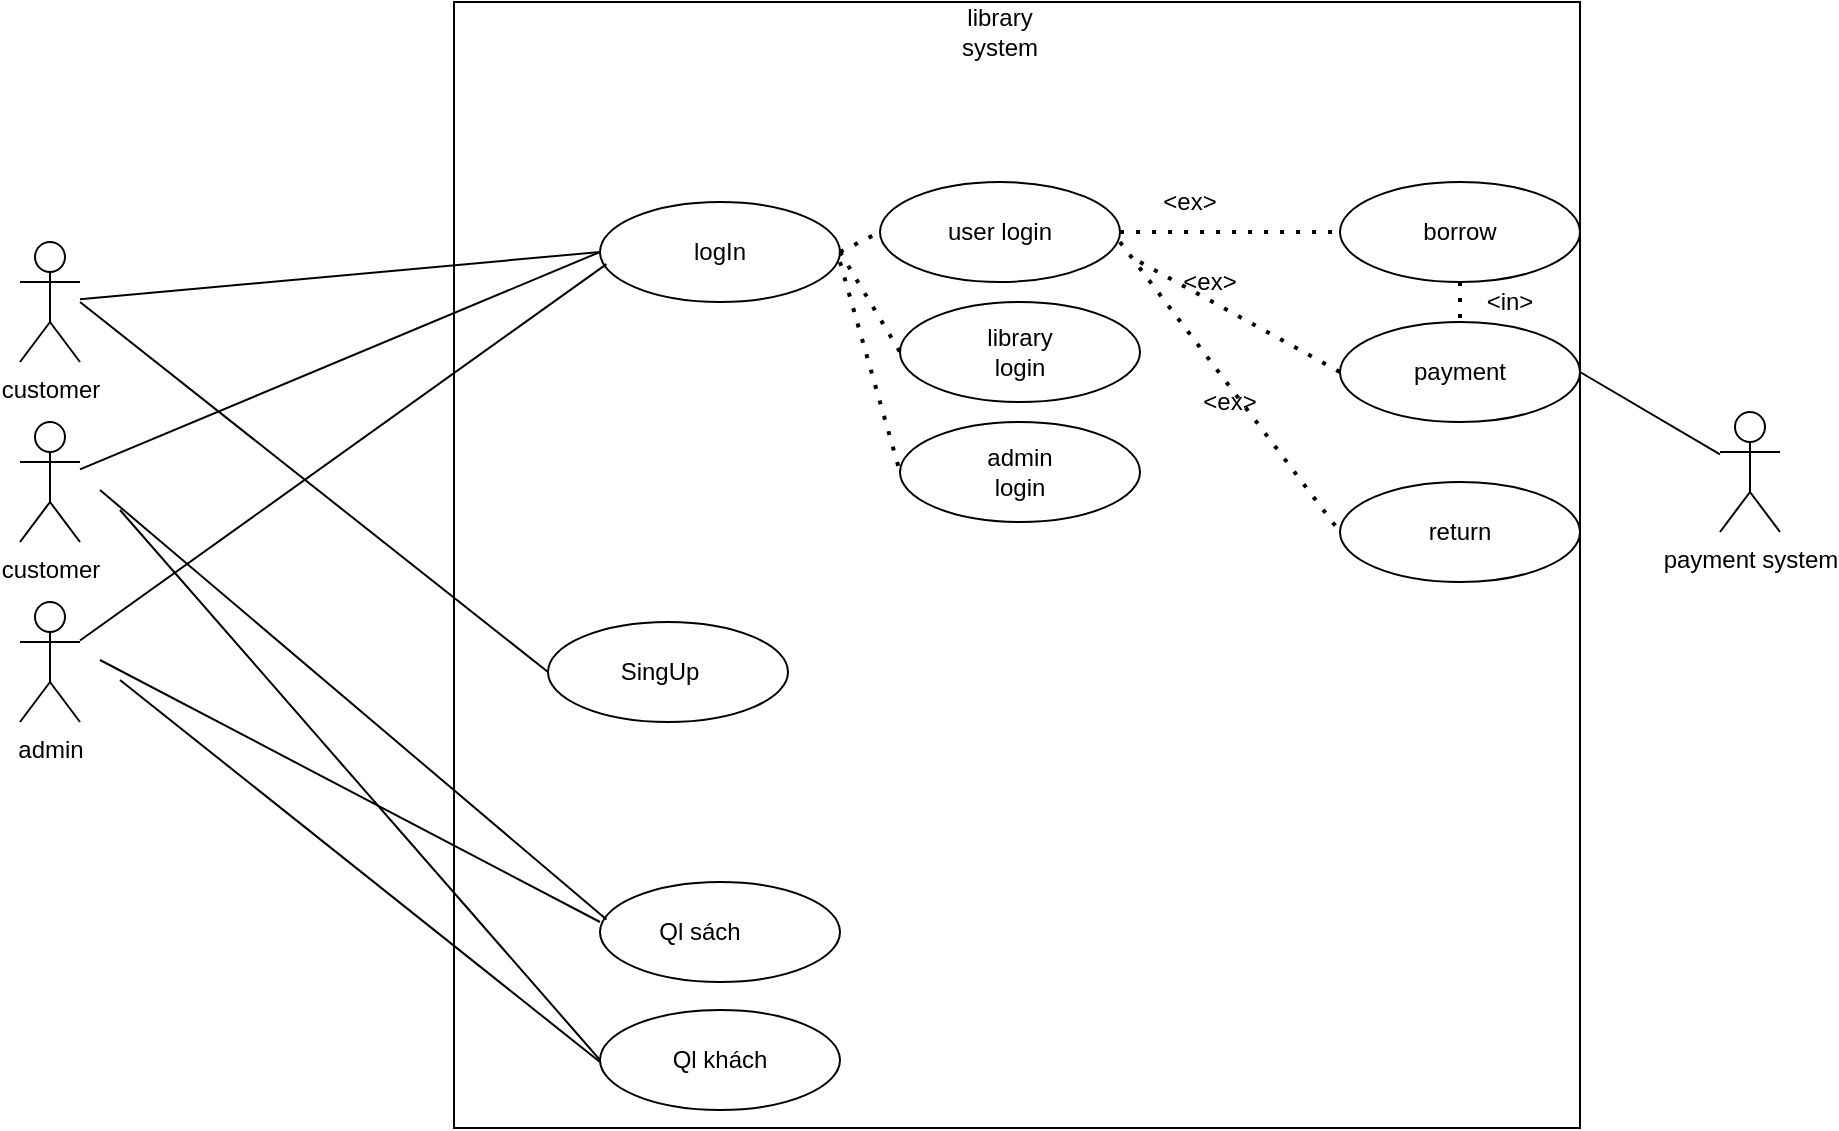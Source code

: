 <mxfile version="28.2.8">
  <diagram name="Trang-1" id="1YNEwIqxPZC8z1Oe_gAj">
    <mxGraphModel dx="1042" dy="658" grid="1" gridSize="10" guides="1" tooltips="1" connect="1" arrows="1" fold="1" page="1" pageScale="1" pageWidth="827" pageHeight="1169" math="0" shadow="0">
      <root>
        <mxCell id="0" />
        <mxCell id="1" parent="0" />
        <mxCell id="6zh7Bu0ZLJJWDLKkboeI-1" value="" style="whiteSpace=wrap;html=1;aspect=fixed;" parent="1" vertex="1">
          <mxGeometry x="527" y="300" width="563" height="563" as="geometry" />
        </mxCell>
        <mxCell id="6zh7Bu0ZLJJWDLKkboeI-14" value="library system" style="text;html=1;align=center;verticalAlign=middle;whiteSpace=wrap;rounded=0;" parent="1" vertex="1">
          <mxGeometry x="770" y="300" width="60" height="30" as="geometry" />
        </mxCell>
        <mxCell id="6zh7Bu0ZLJJWDLKkboeI-15" value="customer&lt;div&gt;&lt;br&gt;&lt;/div&gt;" style="shape=umlActor;verticalLabelPosition=bottom;verticalAlign=top;html=1;outlineConnect=0;" parent="1" vertex="1">
          <mxGeometry x="310" y="420" width="30" height="60" as="geometry" />
        </mxCell>
        <mxCell id="6zh7Bu0ZLJJWDLKkboeI-16" value="customer&lt;div&gt;&lt;br&gt;&lt;/div&gt;" style="shape=umlActor;verticalLabelPosition=bottom;verticalAlign=top;html=1;outlineConnect=0;" parent="1" vertex="1">
          <mxGeometry x="310" y="510" width="30" height="60" as="geometry" />
        </mxCell>
        <mxCell id="6zh7Bu0ZLJJWDLKkboeI-17" value="admin&lt;br&gt;&lt;div&gt;&lt;br&gt;&lt;/div&gt;" style="shape=umlActor;verticalLabelPosition=bottom;verticalAlign=top;html=1;outlineConnect=0;" parent="1" vertex="1">
          <mxGeometry x="310" y="600" width="30" height="60" as="geometry" />
        </mxCell>
        <mxCell id="6zh7Bu0ZLJJWDLKkboeI-21" value="payment system" style="shape=umlActor;verticalLabelPosition=bottom;verticalAlign=top;html=1;outlineConnect=0;" parent="1" vertex="1">
          <mxGeometry x="1160" y="505" width="30" height="60" as="geometry" />
        </mxCell>
        <mxCell id="6zh7Bu0ZLJJWDLKkboeI-22" value="" style="ellipse;whiteSpace=wrap;html=1;" parent="1" vertex="1">
          <mxGeometry x="600" y="400" width="120" height="50" as="geometry" />
        </mxCell>
        <mxCell id="6zh7Bu0ZLJJWDLKkboeI-23" value="" style="ellipse;whiteSpace=wrap;html=1;" parent="1" vertex="1">
          <mxGeometry x="574" y="610" width="120" height="50" as="geometry" />
        </mxCell>
        <mxCell id="6zh7Bu0ZLJJWDLKkboeI-24" value="logIn" style="text;html=1;align=center;verticalAlign=middle;whiteSpace=wrap;rounded=0;" parent="1" vertex="1">
          <mxGeometry x="630" y="410" width="60" height="30" as="geometry" />
        </mxCell>
        <mxCell id="6zh7Bu0ZLJJWDLKkboeI-25" value="SingUp" style="text;html=1;align=center;verticalAlign=middle;whiteSpace=wrap;rounded=0;" parent="1" vertex="1">
          <mxGeometry x="600" y="620" width="60" height="30" as="geometry" />
        </mxCell>
        <mxCell id="6zh7Bu0ZLJJWDLKkboeI-26" value="" style="ellipse;whiteSpace=wrap;html=1;" parent="1" vertex="1">
          <mxGeometry x="970" y="390" width="120" height="50" as="geometry" />
        </mxCell>
        <mxCell id="6zh7Bu0ZLJJWDLKkboeI-27" value="" style="ellipse;whiteSpace=wrap;html=1;" parent="1" vertex="1">
          <mxGeometry x="970" y="540" width="120" height="50" as="geometry" />
        </mxCell>
        <mxCell id="6zh7Bu0ZLJJWDLKkboeI-28" value="" style="ellipse;whiteSpace=wrap;html=1;" parent="1" vertex="1">
          <mxGeometry x="970" y="460" width="120" height="50" as="geometry" />
        </mxCell>
        <mxCell id="6zh7Bu0ZLJJWDLKkboeI-29" value="borrow" style="text;html=1;align=center;verticalAlign=middle;whiteSpace=wrap;rounded=0;" parent="1" vertex="1">
          <mxGeometry x="1000" y="400" width="60" height="30" as="geometry" />
        </mxCell>
        <mxCell id="6zh7Bu0ZLJJWDLKkboeI-30" value="return" style="text;html=1;align=center;verticalAlign=middle;whiteSpace=wrap;rounded=0;" parent="1" vertex="1">
          <mxGeometry x="1000" y="550" width="60" height="30" as="geometry" />
        </mxCell>
        <mxCell id="6zh7Bu0ZLJJWDLKkboeI-31" value="payment" style="text;html=1;align=center;verticalAlign=middle;whiteSpace=wrap;rounded=0;" parent="1" vertex="1">
          <mxGeometry x="1000" y="470" width="60" height="30" as="geometry" />
        </mxCell>
        <mxCell id="6zh7Bu0ZLJJWDLKkboeI-32" value="" style="ellipse;whiteSpace=wrap;html=1;" parent="1" vertex="1">
          <mxGeometry x="740" y="390" width="120" height="50" as="geometry" />
        </mxCell>
        <mxCell id="6zh7Bu0ZLJJWDLKkboeI-33" value="" style="ellipse;whiteSpace=wrap;html=1;" parent="1" vertex="1">
          <mxGeometry x="750" y="450" width="120" height="50" as="geometry" />
        </mxCell>
        <mxCell id="6zh7Bu0ZLJJWDLKkboeI-34" value="" style="ellipse;whiteSpace=wrap;html=1;" parent="1" vertex="1">
          <mxGeometry x="750" y="510" width="120" height="50" as="geometry" />
        </mxCell>
        <mxCell id="6zh7Bu0ZLJJWDLKkboeI-35" value="user login" style="text;html=1;align=center;verticalAlign=middle;whiteSpace=wrap;rounded=0;" parent="1" vertex="1">
          <mxGeometry x="770" y="400" width="60" height="30" as="geometry" />
        </mxCell>
        <mxCell id="6zh7Bu0ZLJJWDLKkboeI-36" value="library login" style="text;html=1;align=center;verticalAlign=middle;whiteSpace=wrap;rounded=0;" parent="1" vertex="1">
          <mxGeometry x="780" y="460" width="60" height="30" as="geometry" />
        </mxCell>
        <mxCell id="6zh7Bu0ZLJJWDLKkboeI-37" value="admin login" style="text;html=1;align=center;verticalAlign=middle;whiteSpace=wrap;rounded=0;" parent="1" vertex="1">
          <mxGeometry x="780" y="520" width="60" height="30" as="geometry" />
        </mxCell>
        <mxCell id="6zh7Bu0ZLJJWDLKkboeI-38" value="" style="endArrow=none;html=1;rounded=0;entryX=0;entryY=0.5;entryDx=0;entryDy=0;" parent="1" source="6zh7Bu0ZLJJWDLKkboeI-15" target="6zh7Bu0ZLJJWDLKkboeI-22" edge="1">
          <mxGeometry width="50" height="50" relative="1" as="geometry">
            <mxPoint x="630" y="570" as="sourcePoint" />
            <mxPoint x="680" y="520" as="targetPoint" />
          </mxGeometry>
        </mxCell>
        <mxCell id="6zh7Bu0ZLJJWDLKkboeI-39" value="" style="endArrow=none;html=1;rounded=0;entryX=0;entryY=0.5;entryDx=0;entryDy=0;" parent="1" target="6zh7Bu0ZLJJWDLKkboeI-23" edge="1">
          <mxGeometry width="50" height="50" relative="1" as="geometry">
            <mxPoint x="340" y="450" as="sourcePoint" />
            <mxPoint x="610" y="435" as="targetPoint" />
          </mxGeometry>
        </mxCell>
        <mxCell id="6zh7Bu0ZLJJWDLKkboeI-43" value="" style="endArrow=none;html=1;rounded=0;entryX=0;entryY=0.5;entryDx=0;entryDy=0;" parent="1" source="6zh7Bu0ZLJJWDLKkboeI-16" target="6zh7Bu0ZLJJWDLKkboeI-22" edge="1">
          <mxGeometry width="50" height="50" relative="1" as="geometry">
            <mxPoint x="630" y="570" as="sourcePoint" />
            <mxPoint x="680" y="520" as="targetPoint" />
          </mxGeometry>
        </mxCell>
        <mxCell id="6zh7Bu0ZLJJWDLKkboeI-44" value="" style="ellipse;whiteSpace=wrap;html=1;" parent="1" vertex="1">
          <mxGeometry x="600" y="740" width="120" height="50" as="geometry" />
        </mxCell>
        <mxCell id="6zh7Bu0ZLJJWDLKkboeI-45" value="" style="ellipse;whiteSpace=wrap;html=1;" parent="1" vertex="1">
          <mxGeometry x="600" y="804" width="120" height="50" as="geometry" />
        </mxCell>
        <mxCell id="6zh7Bu0ZLJJWDLKkboeI-46" value="Ql sách" style="text;html=1;align=center;verticalAlign=middle;whiteSpace=wrap;rounded=0;" parent="1" vertex="1">
          <mxGeometry x="620" y="750" width="60" height="30" as="geometry" />
        </mxCell>
        <mxCell id="6zh7Bu0ZLJJWDLKkboeI-47" value="Ql khách" style="text;html=1;align=center;verticalAlign=middle;whiteSpace=wrap;rounded=0;" parent="1" vertex="1">
          <mxGeometry x="630" y="814" width="60" height="30" as="geometry" />
        </mxCell>
        <mxCell id="6zh7Bu0ZLJJWDLKkboeI-48" value="" style="endArrow=none;html=1;rounded=0;entryX=0.027;entryY=0.375;entryDx=0;entryDy=0;entryPerimeter=0;" parent="1" target="6zh7Bu0ZLJJWDLKkboeI-44" edge="1">
          <mxGeometry width="50" height="50" relative="1" as="geometry">
            <mxPoint x="350" y="544" as="sourcePoint" />
            <mxPoint x="610" y="435" as="targetPoint" />
          </mxGeometry>
        </mxCell>
        <mxCell id="6zh7Bu0ZLJJWDLKkboeI-49" value="" style="endArrow=none;html=1;rounded=0;entryX=0;entryY=0.5;entryDx=0;entryDy=0;" parent="1" target="6zh7Bu0ZLJJWDLKkboeI-45" edge="1">
          <mxGeometry width="50" height="50" relative="1" as="geometry">
            <mxPoint x="360" y="554" as="sourcePoint" />
            <mxPoint x="613" y="769" as="targetPoint" />
          </mxGeometry>
        </mxCell>
        <mxCell id="6zh7Bu0ZLJJWDLKkboeI-50" value="" style="endArrow=none;html=1;rounded=0;entryX=0.027;entryY=0.621;entryDx=0;entryDy=0;entryPerimeter=0;" parent="1" source="6zh7Bu0ZLJJWDLKkboeI-17" target="6zh7Bu0ZLJJWDLKkboeI-22" edge="1">
          <mxGeometry width="50" height="50" relative="1" as="geometry">
            <mxPoint x="630" y="640" as="sourcePoint" />
            <mxPoint x="680" y="590" as="targetPoint" />
          </mxGeometry>
        </mxCell>
        <mxCell id="6zh7Bu0ZLJJWDLKkboeI-51" value="" style="endArrow=none;html=1;rounded=0;" parent="1" edge="1">
          <mxGeometry width="50" height="50" relative="1" as="geometry">
            <mxPoint x="350" y="629" as="sourcePoint" />
            <mxPoint x="600" y="760" as="targetPoint" />
          </mxGeometry>
        </mxCell>
        <mxCell id="6zh7Bu0ZLJJWDLKkboeI-52" value="" style="endArrow=none;html=1;rounded=0;" parent="1" edge="1">
          <mxGeometry width="50" height="50" relative="1" as="geometry">
            <mxPoint x="360" y="639" as="sourcePoint" />
            <mxPoint x="600" y="830" as="targetPoint" />
          </mxGeometry>
        </mxCell>
        <mxCell id="6zh7Bu0ZLJJWDLKkboeI-53" value="" style="endArrow=none;html=1;rounded=0;exitX=1;exitY=0.5;exitDx=0;exitDy=0;" parent="1" source="6zh7Bu0ZLJJWDLKkboeI-28" target="6zh7Bu0ZLJJWDLKkboeI-21" edge="1">
          <mxGeometry width="50" height="50" relative="1" as="geometry">
            <mxPoint x="630" y="570" as="sourcePoint" />
            <mxPoint x="680" y="520" as="targetPoint" />
          </mxGeometry>
        </mxCell>
        <mxCell id="6zh7Bu0ZLJJWDLKkboeI-54" value="" style="endArrow=none;dashed=1;html=1;dashPattern=1 3;strokeWidth=2;rounded=0;entryX=0;entryY=0.5;entryDx=0;entryDy=0;exitX=1;exitY=0.5;exitDx=0;exitDy=0;" parent="1" source="6zh7Bu0ZLJJWDLKkboeI-22" target="6zh7Bu0ZLJJWDLKkboeI-32" edge="1">
          <mxGeometry width="50" height="50" relative="1" as="geometry">
            <mxPoint x="630" y="570" as="sourcePoint" />
            <mxPoint x="680" y="520" as="targetPoint" />
          </mxGeometry>
        </mxCell>
        <mxCell id="6zh7Bu0ZLJJWDLKkboeI-55" value="" style="endArrow=none;dashed=1;html=1;dashPattern=1 3;strokeWidth=2;rounded=0;entryX=0;entryY=0.5;entryDx=0;entryDy=0;exitX=1;exitY=0.5;exitDx=0;exitDy=0;" parent="1" source="6zh7Bu0ZLJJWDLKkboeI-22" target="6zh7Bu0ZLJJWDLKkboeI-33" edge="1">
          <mxGeometry width="50" height="50" relative="1" as="geometry">
            <mxPoint x="730" y="435" as="sourcePoint" />
            <mxPoint x="750" y="425" as="targetPoint" />
          </mxGeometry>
        </mxCell>
        <mxCell id="6zh7Bu0ZLJJWDLKkboeI-56" value="" style="endArrow=none;dashed=1;html=1;dashPattern=1 3;strokeWidth=2;rounded=0;entryX=0;entryY=0.5;entryDx=0;entryDy=0;" parent="1" target="6zh7Bu0ZLJJWDLKkboeI-34" edge="1">
          <mxGeometry width="50" height="50" relative="1" as="geometry">
            <mxPoint x="720" y="430" as="sourcePoint" />
            <mxPoint x="760" y="485" as="targetPoint" />
          </mxGeometry>
        </mxCell>
        <mxCell id="6zh7Bu0ZLJJWDLKkboeI-58" value="" style="endArrow=none;dashed=1;html=1;dashPattern=1 3;strokeWidth=2;rounded=0;entryX=0;entryY=0.5;entryDx=0;entryDy=0;exitX=1;exitY=0.5;exitDx=0;exitDy=0;" parent="1" source="6zh7Bu0ZLJJWDLKkboeI-32" target="6zh7Bu0ZLJJWDLKkboeI-26" edge="1">
          <mxGeometry width="50" height="50" relative="1" as="geometry">
            <mxPoint x="720" y="570" as="sourcePoint" />
            <mxPoint x="770" y="520" as="targetPoint" />
          </mxGeometry>
        </mxCell>
        <mxCell id="6zh7Bu0ZLJJWDLKkboeI-59" value="&amp;lt;ex&amp;gt;" style="text;html=1;align=center;verticalAlign=middle;whiteSpace=wrap;rounded=0;" parent="1" vertex="1">
          <mxGeometry x="870" y="390" width="50" height="20" as="geometry" />
        </mxCell>
        <mxCell id="6zh7Bu0ZLJJWDLKkboeI-60" value="" style="endArrow=none;dashed=1;html=1;dashPattern=1 3;strokeWidth=2;rounded=0;entryX=0;entryY=0.5;entryDx=0;entryDy=0;" parent="1" target="6zh7Bu0ZLJJWDLKkboeI-27" edge="1">
          <mxGeometry width="50" height="50" relative="1" as="geometry">
            <mxPoint x="860" y="420" as="sourcePoint" />
            <mxPoint x="930" y="425" as="targetPoint" />
          </mxGeometry>
        </mxCell>
        <mxCell id="6zh7Bu0ZLJJWDLKkboeI-61" value="" style="endArrow=none;dashed=1;html=1;dashPattern=1 3;strokeWidth=2;rounded=0;entryX=0;entryY=0.5;entryDx=0;entryDy=0;" parent="1" target="6zh7Bu0ZLJJWDLKkboeI-28" edge="1">
          <mxGeometry width="50" height="50" relative="1" as="geometry">
            <mxPoint x="870" y="430" as="sourcePoint" />
            <mxPoint x="930" y="485" as="targetPoint" />
          </mxGeometry>
        </mxCell>
        <mxCell id="6zh7Bu0ZLJJWDLKkboeI-62" value="&amp;lt;ex&amp;gt;" style="text;html=1;align=center;verticalAlign=middle;whiteSpace=wrap;rounded=0;" parent="1" vertex="1">
          <mxGeometry x="880" y="430" width="50" height="20" as="geometry" />
        </mxCell>
        <mxCell id="6zh7Bu0ZLJJWDLKkboeI-63" value="&amp;lt;ex&amp;gt;" style="text;html=1;align=center;verticalAlign=middle;whiteSpace=wrap;rounded=0;" parent="1" vertex="1">
          <mxGeometry x="890" y="490" width="50" height="20" as="geometry" />
        </mxCell>
        <mxCell id="6zh7Bu0ZLJJWDLKkboeI-64" value="" style="endArrow=none;dashed=1;html=1;dashPattern=1 3;strokeWidth=2;rounded=0;entryX=0.5;entryY=0;entryDx=0;entryDy=0;exitX=0.5;exitY=1;exitDx=0;exitDy=0;" parent="1" source="6zh7Bu0ZLJJWDLKkboeI-26" target="6zh7Bu0ZLJJWDLKkboeI-28" edge="1">
          <mxGeometry width="50" height="50" relative="1" as="geometry">
            <mxPoint x="890" y="560" as="sourcePoint" />
            <mxPoint x="940" y="510" as="targetPoint" />
          </mxGeometry>
        </mxCell>
        <mxCell id="6zh7Bu0ZLJJWDLKkboeI-65" value="&amp;lt;in&amp;gt;" style="text;html=1;align=center;verticalAlign=middle;whiteSpace=wrap;rounded=0;" parent="1" vertex="1">
          <mxGeometry x="1030" y="440" width="50" height="20" as="geometry" />
        </mxCell>
      </root>
    </mxGraphModel>
  </diagram>
</mxfile>
